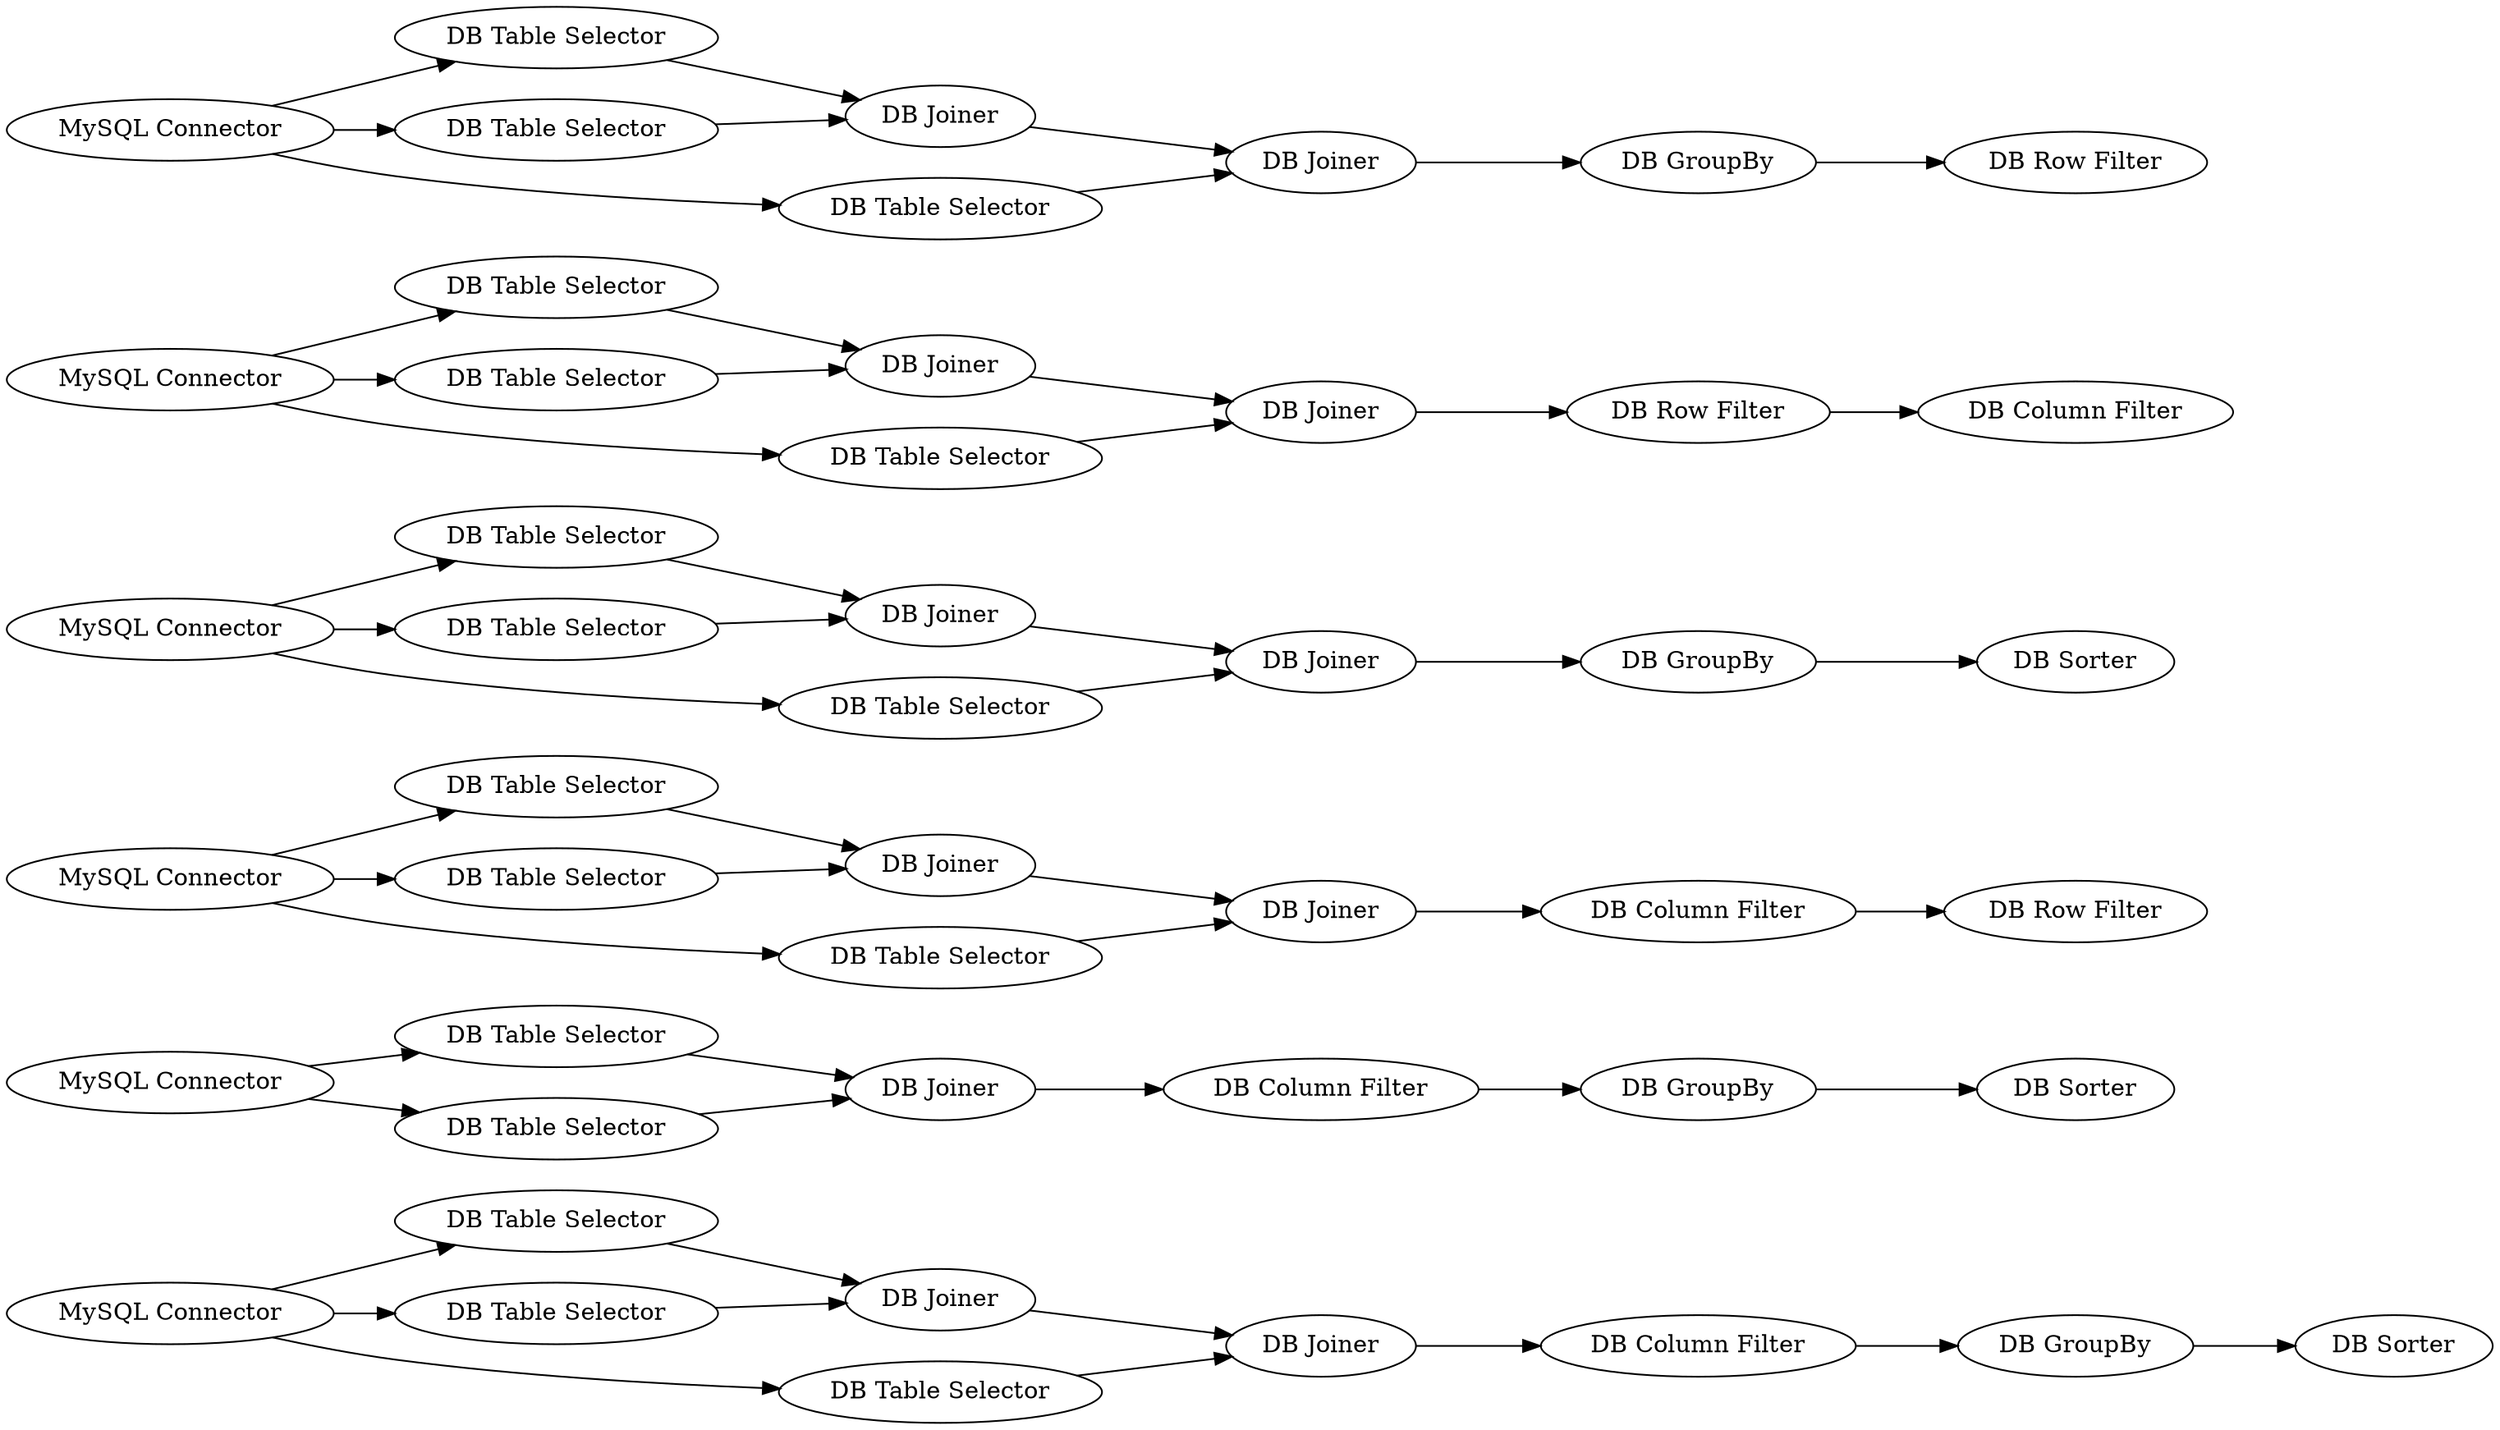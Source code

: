 digraph {
	1 [label="MySQL Connector"]
	2 [label="DB Table Selector"]
	3 [label="DB Table Selector"]
	4 [label="DB Table Selector"]
	5 [label="DB Table Selector"]
	6 [label="DB Joiner"]
	7 [label="DB Joiner"]
	8 [label="DB Column Filter"]
	9 [label="DB GroupBy"]
	10 [label="DB Sorter"]
	11 [label="DB Column Filter"]
	12 [label="DB Joiner"]
	13 [label="MySQL Connector"]
	14 [label="DB Table Selector"]
	15 [label="DB GroupBy"]
	16 [label="DB Sorter"]
	17 [label="DB Joiner"]
	18 [label="MySQL Connector"]
	19 [label="DB Table Selector"]
	20 [label="DB Table Selector"]
	21 [label="DB Table Selector"]
	22 [label="DB Joiner"]
	23 [label="DB Column Filter"]
	24 [label="DB Row Filter"]
	25 [label="DB Joiner"]
	26 [label="MySQL Connector"]
	27 [label="DB Table Selector"]
	28 [label="DB Table Selector"]
	29 [label="DB Table Selector"]
	30 [label="DB Joiner"]
	31 [label="DB GroupBy"]
	32 [label="DB Sorter"]
	41 [label="MySQL Connector"]
	42 [label="DB Table Selector"]
	43 [label="DB Table Selector"]
	44 [label="DB Table Selector"]
	45 [label="DB Joiner"]
	46 [label="DB Joiner"]
	47 [label="DB Row Filter"]
	48 [label="DB Column Filter"]
	49 [label="MySQL Connector"]
	50 [label="DB Table Selector"]
	51 [label="DB Table Selector"]
	52 [label="DB Table Selector"]
	53 [label="DB Joiner"]
	54 [label="DB Joiner"]
	55 [label="DB GroupBy"]
	56 [label="DB Row Filter"]
	1 -> 3
	1 -> 5
	1 -> 4
	2 -> 12
	3 -> 6
	4 -> 6
	5 -> 7
	6 -> 7
	7 -> 8
	8 -> 9
	9 -> 10
	11 -> 15
	12 -> 11
	13 -> 14
	13 -> 2
	14 -> 12
	15 -> 16
	17 -> 23
	18 -> 19
	18 -> 20
	18 -> 21
	19 -> 22
	20 -> 17
	21 -> 22
	22 -> 17
	23 -> 24
	25 -> 30
	26 -> 27
	26 -> 28
	26 -> 29
	27 -> 25
	28 -> 25
	29 -> 30
	30 -> 31
	31 -> 32
	41 -> 43
	41 -> 42
	41 -> 44
	42 -> 45
	43 -> 45
	44 -> 46
	45 -> 46
	46 -> 47
	47 -> 48
	49 -> 51
	49 -> 50
	49 -> 52
	50 -> 53
	51 -> 53
	52 -> 54
	53 -> 54
	54 -> 55
	55 -> 56
	rankdir=LR
}
